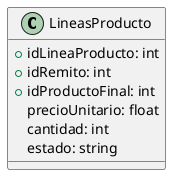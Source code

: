 @startuml LineasProducto
class LineasProducto{
    +idLineaProducto: int
    +idRemito: int
    +idProductoFinal: int
    precioUnitario: float
    cantidad: int
    estado: string
}
@enduml